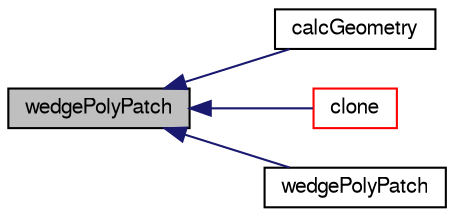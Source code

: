 digraph "wedgePolyPatch"
{
  bgcolor="transparent";
  edge [fontname="FreeSans",fontsize="10",labelfontname="FreeSans",labelfontsize="10"];
  node [fontname="FreeSans",fontsize="10",shape=record];
  rankdir="LR";
  Node1 [label="wedgePolyPatch",height=0.2,width=0.4,color="black", fillcolor="grey75", style="filled", fontcolor="black"];
  Node1 -> Node2 [dir="back",color="midnightblue",fontsize="10",style="solid",fontname="FreeSans"];
  Node2 [label="calcGeometry",height=0.2,width=0.4,color="black",URL="$a27470.html#a58bb4c0382e9ee570811fb3f005a0a97",tooltip="Calculate the patch geometry. "];
  Node1 -> Node3 [dir="back",color="midnightblue",fontsize="10",style="solid",fontname="FreeSans"];
  Node3 [label="clone",height=0.2,width=0.4,color="red",URL="$a27470.html#adbf8c0a436d777bd346c3ab2a4b087df",tooltip="Construct and return a clone, resetting the boundary mesh. "];
  Node1 -> Node5 [dir="back",color="midnightblue",fontsize="10",style="solid",fontname="FreeSans"];
  Node5 [label="wedgePolyPatch",height=0.2,width=0.4,color="black",URL="$a27470.html#a469325c474067a8713a7e39d688e1afb",tooltip="Construct from dictionary. "];
}
